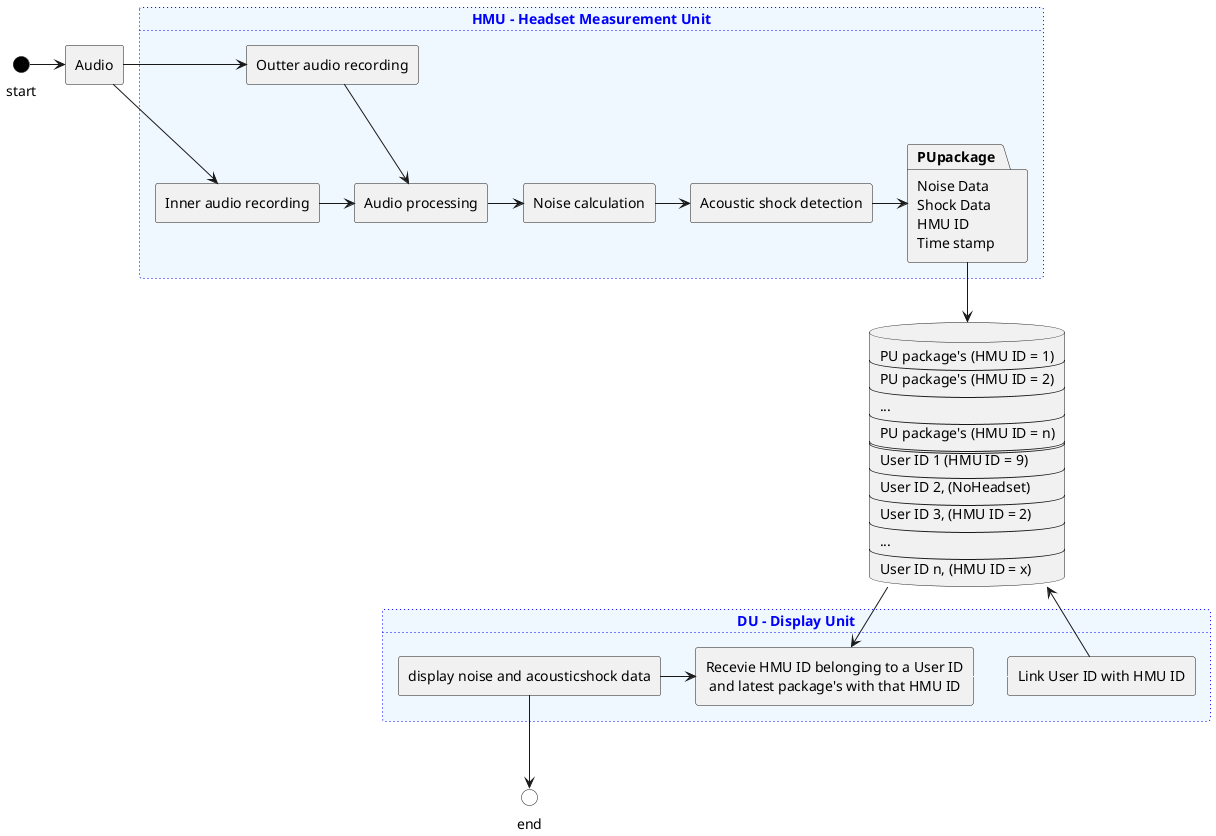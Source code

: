 
@startuml DataFlowDiagram_V2      
    interface start #Black
    agent au as "Audio"

    card HMU as "HMU - Headset Measurement Unit" #aliceblue;line:blue;line.dotted;text:blue {
        agent InnerRecau as "Inner audio recording"
        agent OutterRecau as "Outter audio recording"
        agent auproc as "Audio processing" 
        agent noisemes as "Noise calculation"
        agent acshokdet as "Acoustic shock detection"
        package PUpackage as "Noise Data\nShock Data\nHMU ID\nTime stamp"
    }

    interface end #white

    card DU as "DU - Display Unit" #aliceblue;line:blue;line.dotted;text:blue {
        agent displayData as "display noise and acousticshock data"
        agent recPUpack as "Recevie HMU ID belonging to a User ID\n and latest package's with that HMU ID"
        agent enableUser as "Link User ID with HMU ID"
        
    }
   

    database DB as "
        PU package's (HMU ID = 1)
        ----
        PU package's (HMU ID = 2)
        ----
        ...
        ----
        PU package's (HMU ID = n)
        ====
        User ID 1 (HMU ID = 9)
        ----
        User ID 2, (NoHeadset)
        ----
        User ID 3, (HMU ID = 2)
        ---
        ...
        ---
        User ID n, (HMU ID = x)
        " 
    

    start -> au
    au -> OutterRecau
    au --> InnerRecau
    OutterRecau --> auproc
    InnerRecau -> auproc
    auproc -> noisemes
    noisemes -> acshokdet   
    acshokdet -> PUpackage 
    displayData --> end 
    
    displayData -> recPUpack
    recPUpack -[#aliceblue]> enableUser
    DB --> recPUpack
    DB <-- enableUser
    PUpackage --> DB

@enduml
